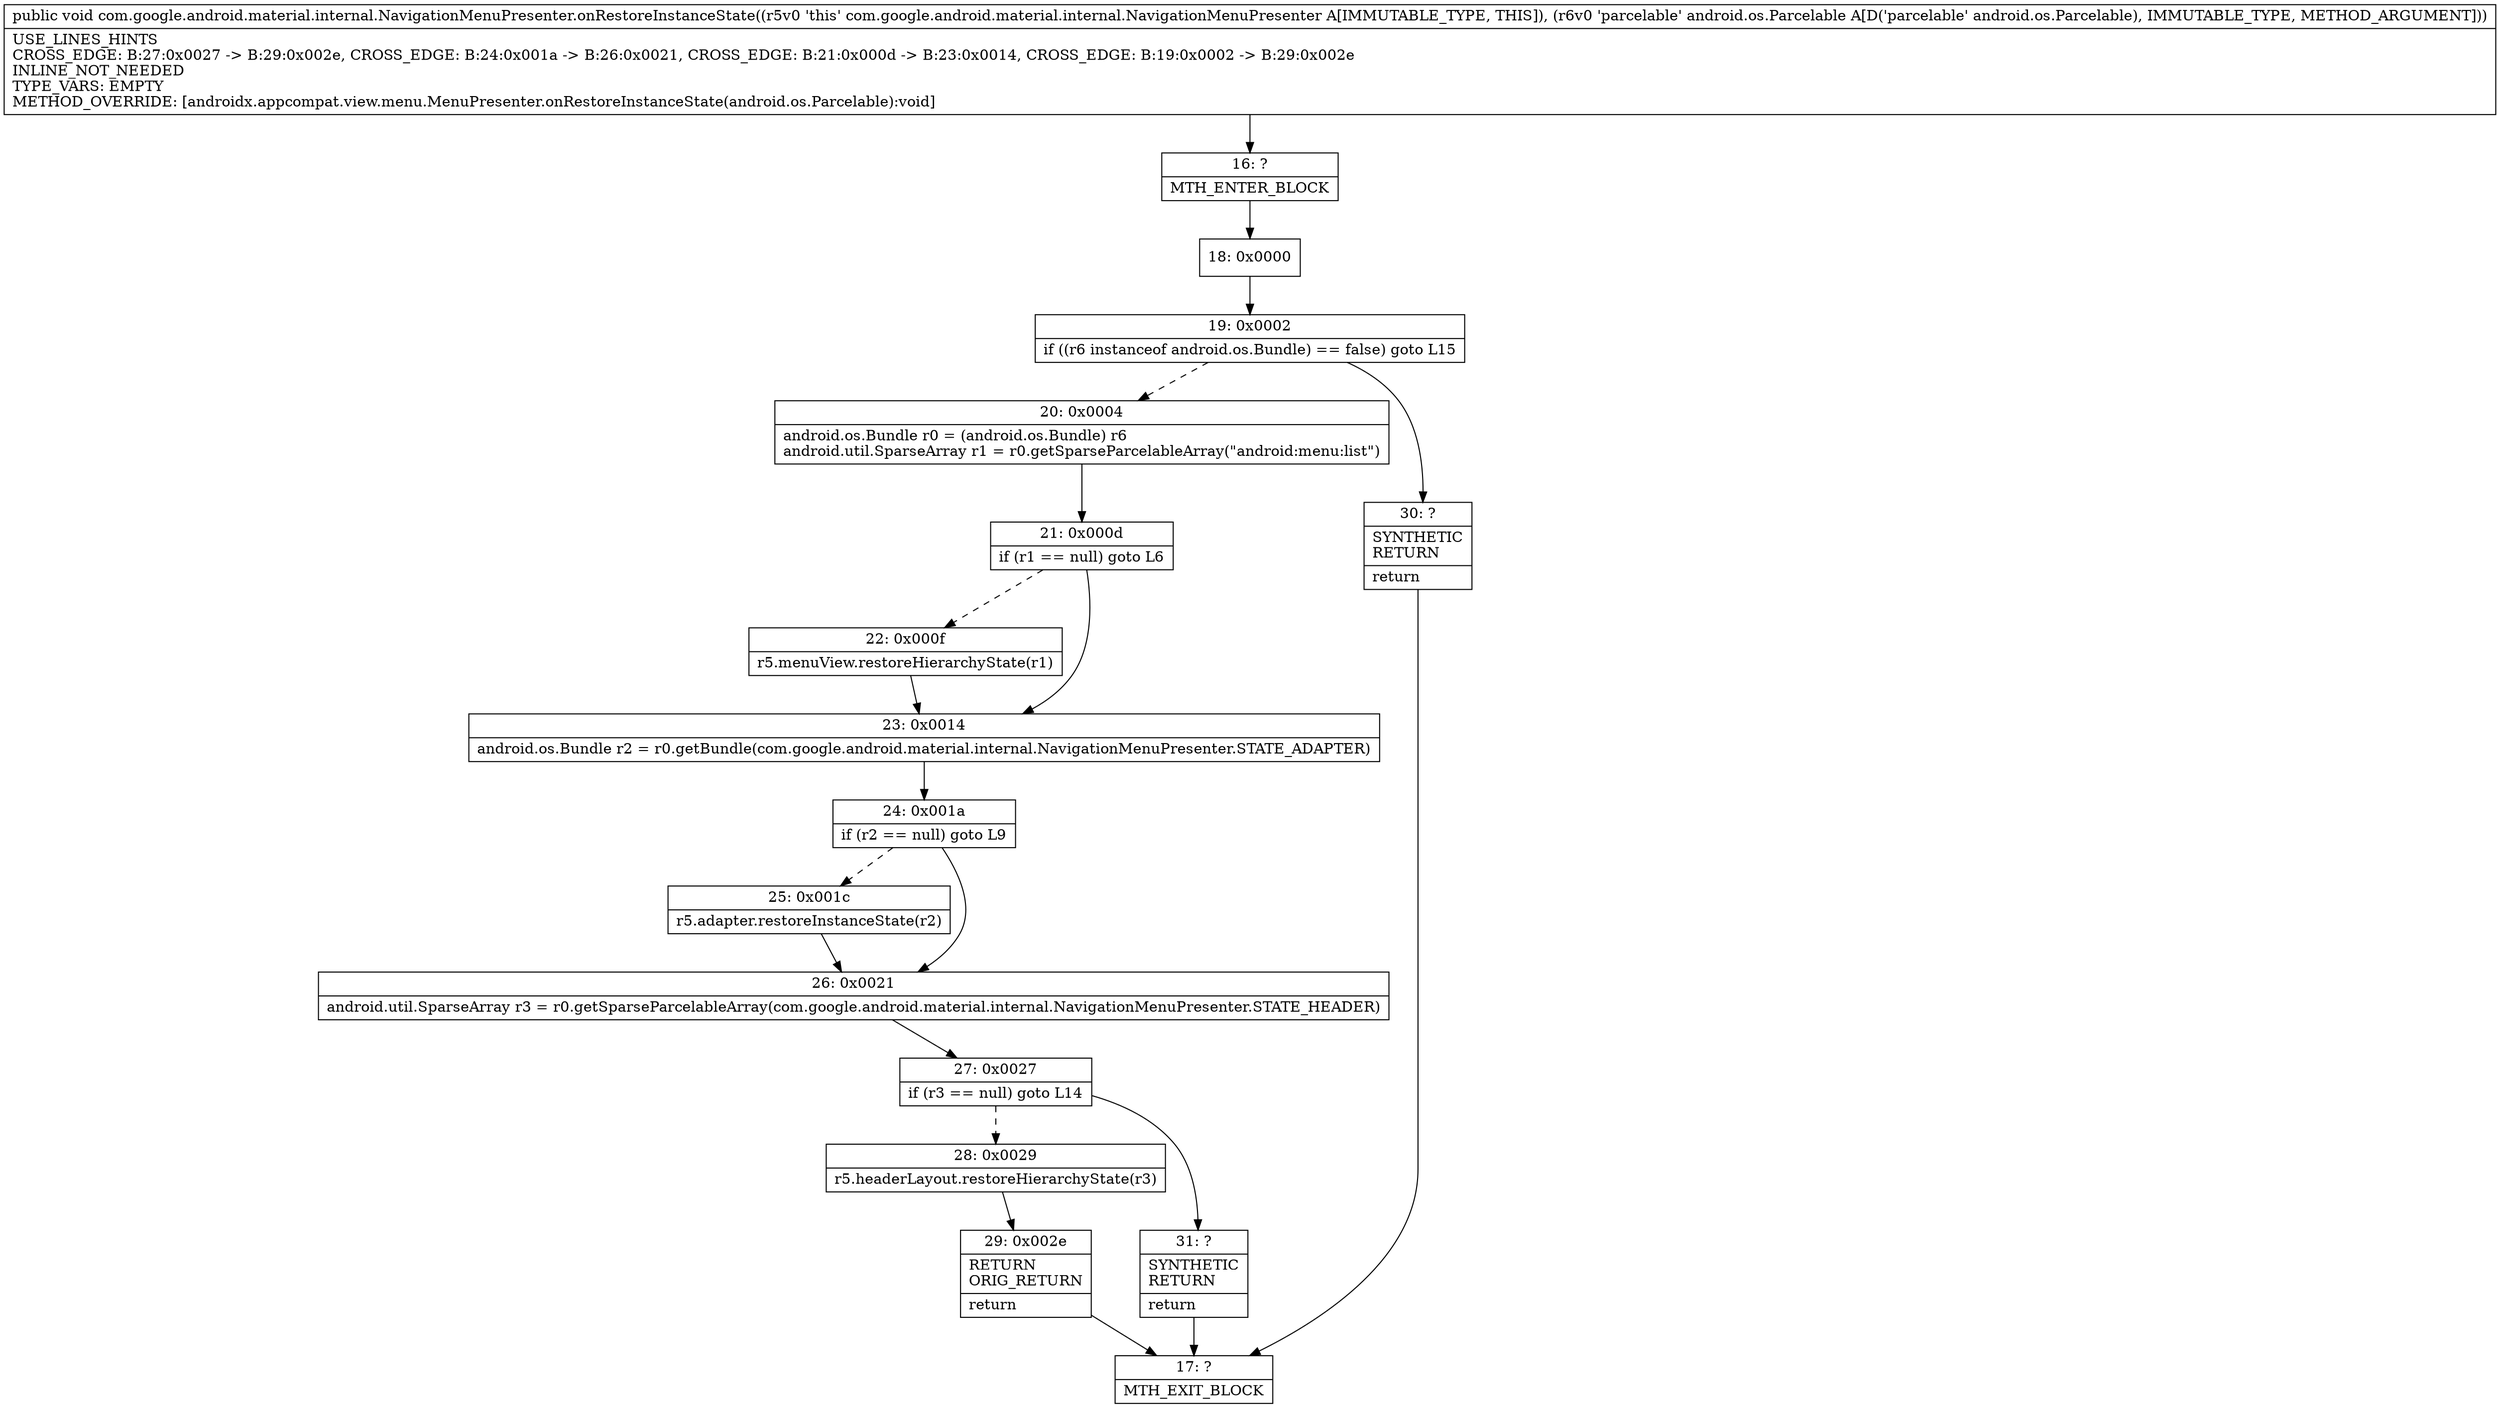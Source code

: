 digraph "CFG forcom.google.android.material.internal.NavigationMenuPresenter.onRestoreInstanceState(Landroid\/os\/Parcelable;)V" {
Node_16 [shape=record,label="{16\:\ ?|MTH_ENTER_BLOCK\l}"];
Node_18 [shape=record,label="{18\:\ 0x0000}"];
Node_19 [shape=record,label="{19\:\ 0x0002|if ((r6 instanceof android.os.Bundle) == false) goto L15\l}"];
Node_20 [shape=record,label="{20\:\ 0x0004|android.os.Bundle r0 = (android.os.Bundle) r6\landroid.util.SparseArray r1 = r0.getSparseParcelableArray(\"android:menu:list\")\l}"];
Node_21 [shape=record,label="{21\:\ 0x000d|if (r1 == null) goto L6\l}"];
Node_22 [shape=record,label="{22\:\ 0x000f|r5.menuView.restoreHierarchyState(r1)\l}"];
Node_23 [shape=record,label="{23\:\ 0x0014|android.os.Bundle r2 = r0.getBundle(com.google.android.material.internal.NavigationMenuPresenter.STATE_ADAPTER)\l}"];
Node_24 [shape=record,label="{24\:\ 0x001a|if (r2 == null) goto L9\l}"];
Node_25 [shape=record,label="{25\:\ 0x001c|r5.adapter.restoreInstanceState(r2)\l}"];
Node_26 [shape=record,label="{26\:\ 0x0021|android.util.SparseArray r3 = r0.getSparseParcelableArray(com.google.android.material.internal.NavigationMenuPresenter.STATE_HEADER)\l}"];
Node_27 [shape=record,label="{27\:\ 0x0027|if (r3 == null) goto L14\l}"];
Node_28 [shape=record,label="{28\:\ 0x0029|r5.headerLayout.restoreHierarchyState(r3)\l}"];
Node_29 [shape=record,label="{29\:\ 0x002e|RETURN\lORIG_RETURN\l|return\l}"];
Node_17 [shape=record,label="{17\:\ ?|MTH_EXIT_BLOCK\l}"];
Node_31 [shape=record,label="{31\:\ ?|SYNTHETIC\lRETURN\l|return\l}"];
Node_30 [shape=record,label="{30\:\ ?|SYNTHETIC\lRETURN\l|return\l}"];
MethodNode[shape=record,label="{public void com.google.android.material.internal.NavigationMenuPresenter.onRestoreInstanceState((r5v0 'this' com.google.android.material.internal.NavigationMenuPresenter A[IMMUTABLE_TYPE, THIS]), (r6v0 'parcelable' android.os.Parcelable A[D('parcelable' android.os.Parcelable), IMMUTABLE_TYPE, METHOD_ARGUMENT]))  | USE_LINES_HINTS\lCROSS_EDGE: B:27:0x0027 \-\> B:29:0x002e, CROSS_EDGE: B:24:0x001a \-\> B:26:0x0021, CROSS_EDGE: B:21:0x000d \-\> B:23:0x0014, CROSS_EDGE: B:19:0x0002 \-\> B:29:0x002e\lINLINE_NOT_NEEDED\lTYPE_VARS: EMPTY\lMETHOD_OVERRIDE: [androidx.appcompat.view.menu.MenuPresenter.onRestoreInstanceState(android.os.Parcelable):void]\l}"];
MethodNode -> Node_16;Node_16 -> Node_18;
Node_18 -> Node_19;
Node_19 -> Node_20[style=dashed];
Node_19 -> Node_30;
Node_20 -> Node_21;
Node_21 -> Node_22[style=dashed];
Node_21 -> Node_23;
Node_22 -> Node_23;
Node_23 -> Node_24;
Node_24 -> Node_25[style=dashed];
Node_24 -> Node_26;
Node_25 -> Node_26;
Node_26 -> Node_27;
Node_27 -> Node_28[style=dashed];
Node_27 -> Node_31;
Node_28 -> Node_29;
Node_29 -> Node_17;
Node_31 -> Node_17;
Node_30 -> Node_17;
}

